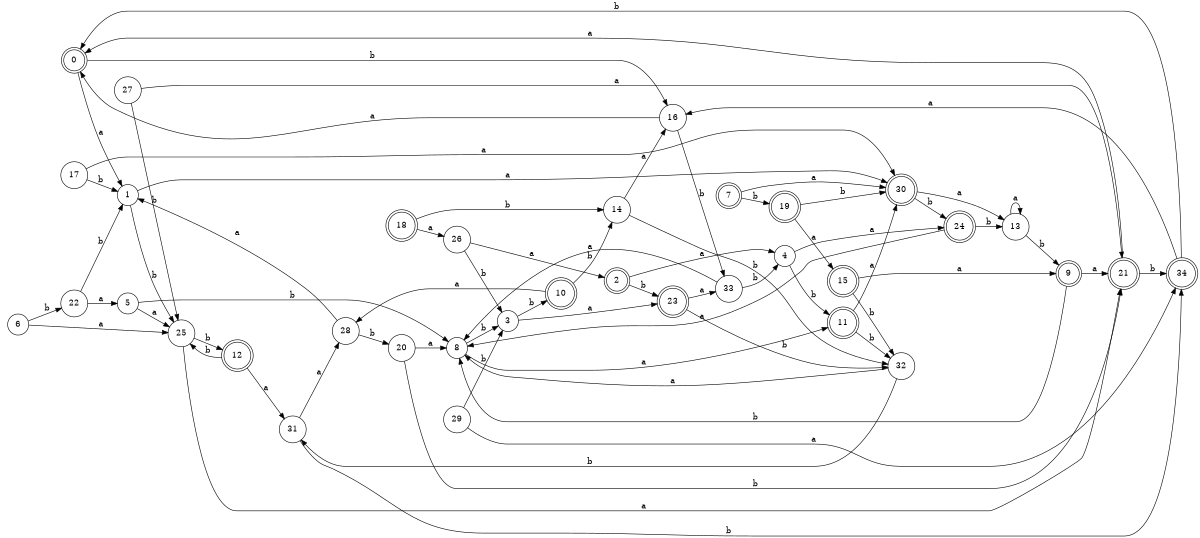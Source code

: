digraph n28_10 {
__start0 [label="" shape="none"];

rankdir=LR;
size="8,5";

s0 [style="rounded,filled", color="black", fillcolor="white" shape="doublecircle", label="0"];
s1 [style="filled", color="black", fillcolor="white" shape="circle", label="1"];
s2 [style="rounded,filled", color="black", fillcolor="white" shape="doublecircle", label="2"];
s3 [style="filled", color="black", fillcolor="white" shape="circle", label="3"];
s4 [style="filled", color="black", fillcolor="white" shape="circle", label="4"];
s5 [style="filled", color="black", fillcolor="white" shape="circle", label="5"];
s6 [style="filled", color="black", fillcolor="white" shape="circle", label="6"];
s7 [style="rounded,filled", color="black", fillcolor="white" shape="doublecircle", label="7"];
s8 [style="filled", color="black", fillcolor="white" shape="circle", label="8"];
s9 [style="rounded,filled", color="black", fillcolor="white" shape="doublecircle", label="9"];
s10 [style="rounded,filled", color="black", fillcolor="white" shape="doublecircle", label="10"];
s11 [style="rounded,filled", color="black", fillcolor="white" shape="doublecircle", label="11"];
s12 [style="rounded,filled", color="black", fillcolor="white" shape="doublecircle", label="12"];
s13 [style="filled", color="black", fillcolor="white" shape="circle", label="13"];
s14 [style="filled", color="black", fillcolor="white" shape="circle", label="14"];
s15 [style="rounded,filled", color="black", fillcolor="white" shape="doublecircle", label="15"];
s16 [style="filled", color="black", fillcolor="white" shape="circle", label="16"];
s17 [style="filled", color="black", fillcolor="white" shape="circle", label="17"];
s18 [style="rounded,filled", color="black", fillcolor="white" shape="doublecircle", label="18"];
s19 [style="rounded,filled", color="black", fillcolor="white" shape="doublecircle", label="19"];
s20 [style="filled", color="black", fillcolor="white" shape="circle", label="20"];
s21 [style="rounded,filled", color="black", fillcolor="white" shape="doublecircle", label="21"];
s22 [style="filled", color="black", fillcolor="white" shape="circle", label="22"];
s23 [style="rounded,filled", color="black", fillcolor="white" shape="doublecircle", label="23"];
s24 [style="rounded,filled", color="black", fillcolor="white" shape="doublecircle", label="24"];
s25 [style="filled", color="black", fillcolor="white" shape="circle", label="25"];
s26 [style="filled", color="black", fillcolor="white" shape="circle", label="26"];
s27 [style="filled", color="black", fillcolor="white" shape="circle", label="27"];
s28 [style="filled", color="black", fillcolor="white" shape="circle", label="28"];
s29 [style="filled", color="black", fillcolor="white" shape="circle", label="29"];
s30 [style="rounded,filled", color="black", fillcolor="white" shape="doublecircle", label="30"];
s31 [style="filled", color="black", fillcolor="white" shape="circle", label="31"];
s32 [style="filled", color="black", fillcolor="white" shape="circle", label="32"];
s33 [style="filled", color="black", fillcolor="white" shape="circle", label="33"];
s34 [style="rounded,filled", color="black", fillcolor="white" shape="doublecircle", label="34"];
s0 -> s1 [label="a"];
s0 -> s16 [label="b"];
s1 -> s30 [label="a"];
s1 -> s25 [label="b"];
s2 -> s4 [label="a"];
s2 -> s23 [label="b"];
s3 -> s23 [label="a"];
s3 -> s10 [label="b"];
s4 -> s24 [label="a"];
s4 -> s11 [label="b"];
s5 -> s25 [label="a"];
s5 -> s8 [label="b"];
s6 -> s25 [label="a"];
s6 -> s22 [label="b"];
s7 -> s30 [label="a"];
s7 -> s19 [label="b"];
s8 -> s11 [label="a"];
s8 -> s3 [label="b"];
s9 -> s21 [label="a"];
s9 -> s8 [label="b"];
s10 -> s28 [label="a"];
s10 -> s14 [label="b"];
s11 -> s30 [label="a"];
s11 -> s32 [label="b"];
s12 -> s31 [label="a"];
s12 -> s25 [label="b"];
s13 -> s13 [label="a"];
s13 -> s9 [label="b"];
s14 -> s16 [label="a"];
s14 -> s32 [label="b"];
s15 -> s9 [label="a"];
s15 -> s32 [label="b"];
s16 -> s0 [label="a"];
s16 -> s33 [label="b"];
s17 -> s30 [label="a"];
s17 -> s1 [label="b"];
s18 -> s26 [label="a"];
s18 -> s14 [label="b"];
s19 -> s15 [label="a"];
s19 -> s30 [label="b"];
s20 -> s8 [label="a"];
s20 -> s21 [label="b"];
s21 -> s0 [label="a"];
s21 -> s34 [label="b"];
s22 -> s5 [label="a"];
s22 -> s1 [label="b"];
s23 -> s33 [label="a"];
s23 -> s32 [label="b"];
s24 -> s8 [label="a"];
s24 -> s13 [label="b"];
s25 -> s21 [label="a"];
s25 -> s12 [label="b"];
s26 -> s2 [label="a"];
s26 -> s3 [label="b"];
s27 -> s21 [label="a"];
s27 -> s25 [label="b"];
s28 -> s1 [label="a"];
s28 -> s20 [label="b"];
s29 -> s34 [label="a"];
s29 -> s3 [label="b"];
s30 -> s13 [label="a"];
s30 -> s24 [label="b"];
s31 -> s28 [label="a"];
s31 -> s34 [label="b"];
s32 -> s8 [label="a"];
s32 -> s31 [label="b"];
s33 -> s8 [label="a"];
s33 -> s4 [label="b"];
s34 -> s16 [label="a"];
s34 -> s0 [label="b"];

}